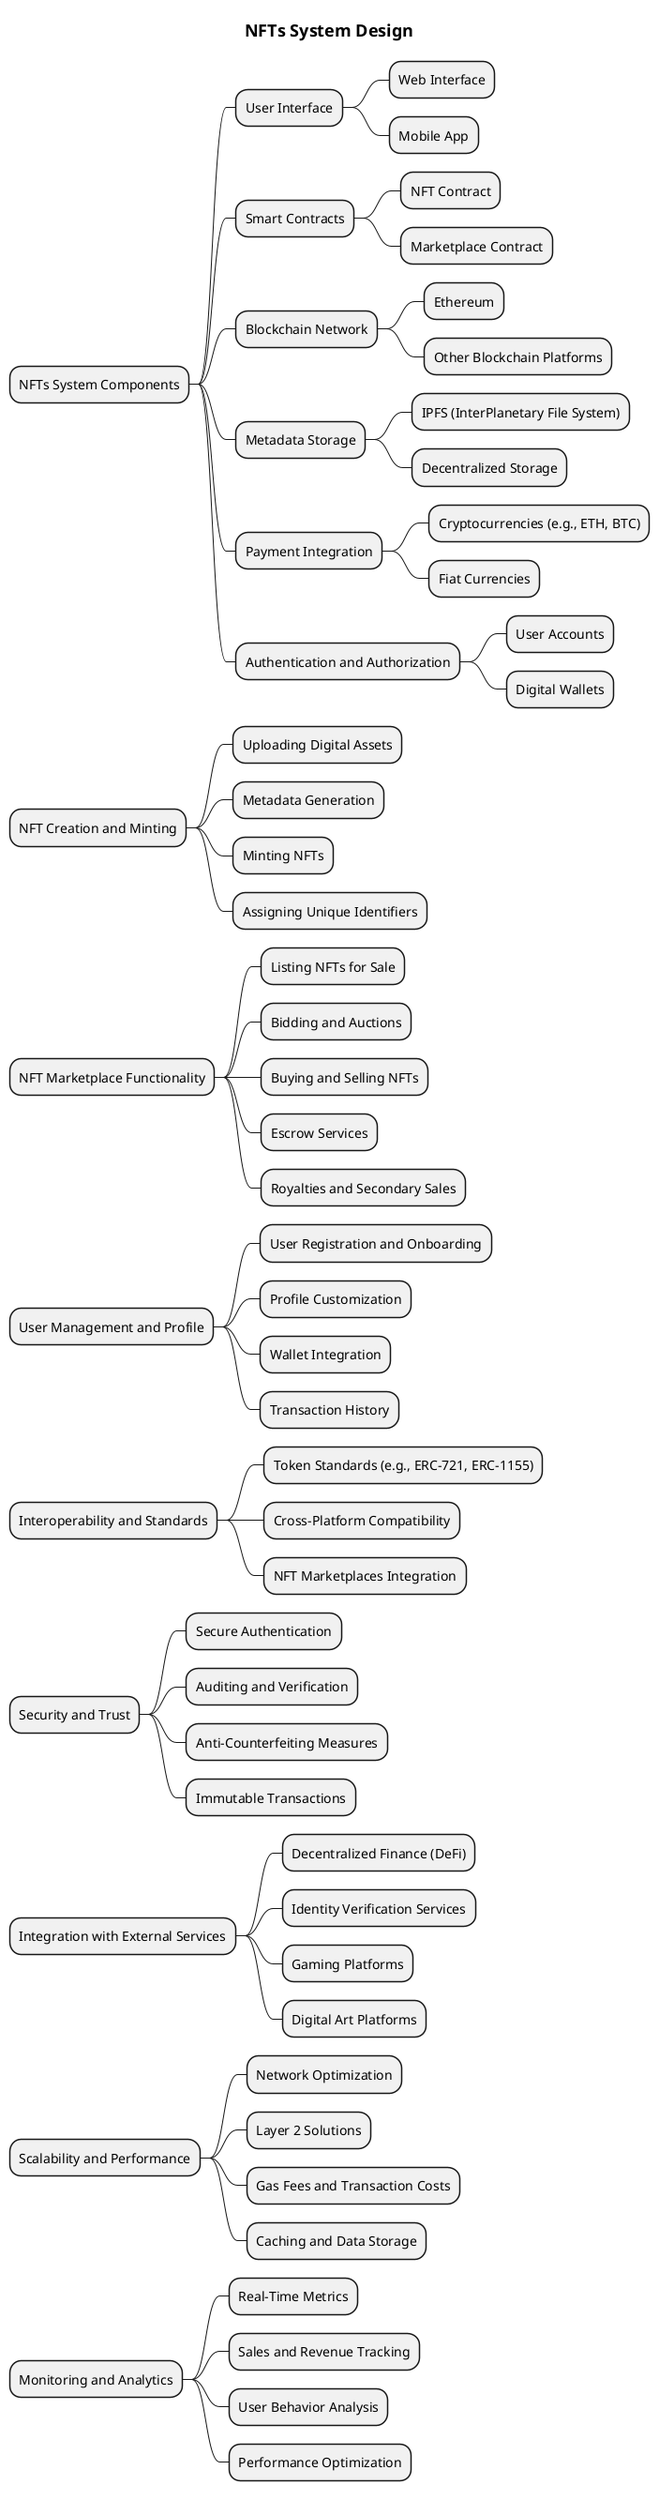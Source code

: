 @startmindmap
title = NFTs System Design

* NFTs System Components
** User Interface
*** Web Interface
*** Mobile App
** Smart Contracts
*** NFT Contract
*** Marketplace Contract
** Blockchain Network
*** Ethereum
*** Other Blockchain Platforms
** Metadata Storage
*** IPFS (InterPlanetary File System)
*** Decentralized Storage
** Payment Integration
*** Cryptocurrencies (e.g., ETH, BTC)
*** Fiat Currencies
** Authentication and Authorization
*** User Accounts
*** Digital Wallets

* NFT Creation and Minting
** Uploading Digital Assets
** Metadata Generation
** Minting NFTs
** Assigning Unique Identifiers

* NFT Marketplace Functionality
** Listing NFTs for Sale
** Bidding and Auctions
** Buying and Selling NFTs
** Escrow Services
** Royalties and Secondary Sales

* User Management and Profile
** User Registration and Onboarding
** Profile Customization
** Wallet Integration
** Transaction History

* Interoperability and Standards
** Token Standards (e.g., ERC-721, ERC-1155)
** Cross-Platform Compatibility
** NFT Marketplaces Integration

* Security and Trust
** Secure Authentication
** Auditing and Verification
** Anti-Counterfeiting Measures
** Immutable Transactions

* Integration with External Services
** Decentralized Finance (DeFi)
** Identity Verification Services
** Gaming Platforms
** Digital Art Platforms

* Scalability and Performance
** Network Optimization
** Layer 2 Solutions
** Gas Fees and Transaction Costs
** Caching and Data Storage

* Monitoring and Analytics
** Real-Time Metrics
** Sales and Revenue Tracking
** User Behavior Analysis
** Performance Optimization

@endmindmap
